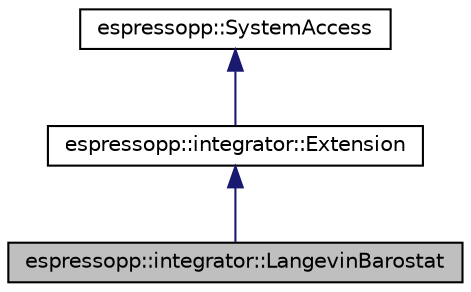 digraph G
{
  edge [fontname="Helvetica",fontsize="10",labelfontname="Helvetica",labelfontsize="10"];
  node [fontname="Helvetica",fontsize="10",shape=record];
  Node1 [label="espressopp::integrator::LangevinBarostat",height=0.2,width=0.4,color="black", fillcolor="grey75", style="filled" fontcolor="black"];
  Node2 -> Node1 [dir="back",color="midnightblue",fontsize="10",style="solid",fontname="Helvetica"];
  Node2 [label="espressopp::integrator::Extension",height=0.2,width=0.4,color="black", fillcolor="white", style="filled",URL="$classespressopp_1_1integrator_1_1Extension.html"];
  Node3 -> Node2 [dir="back",color="midnightblue",fontsize="10",style="solid",fontname="Helvetica"];
  Node3 [label="espressopp::SystemAccess",height=0.2,width=0.4,color="black", fillcolor="white", style="filled",URL="$classespressopp_1_1SystemAccess.html",tooltip="Common base class for all classes that need access to the system."];
}
